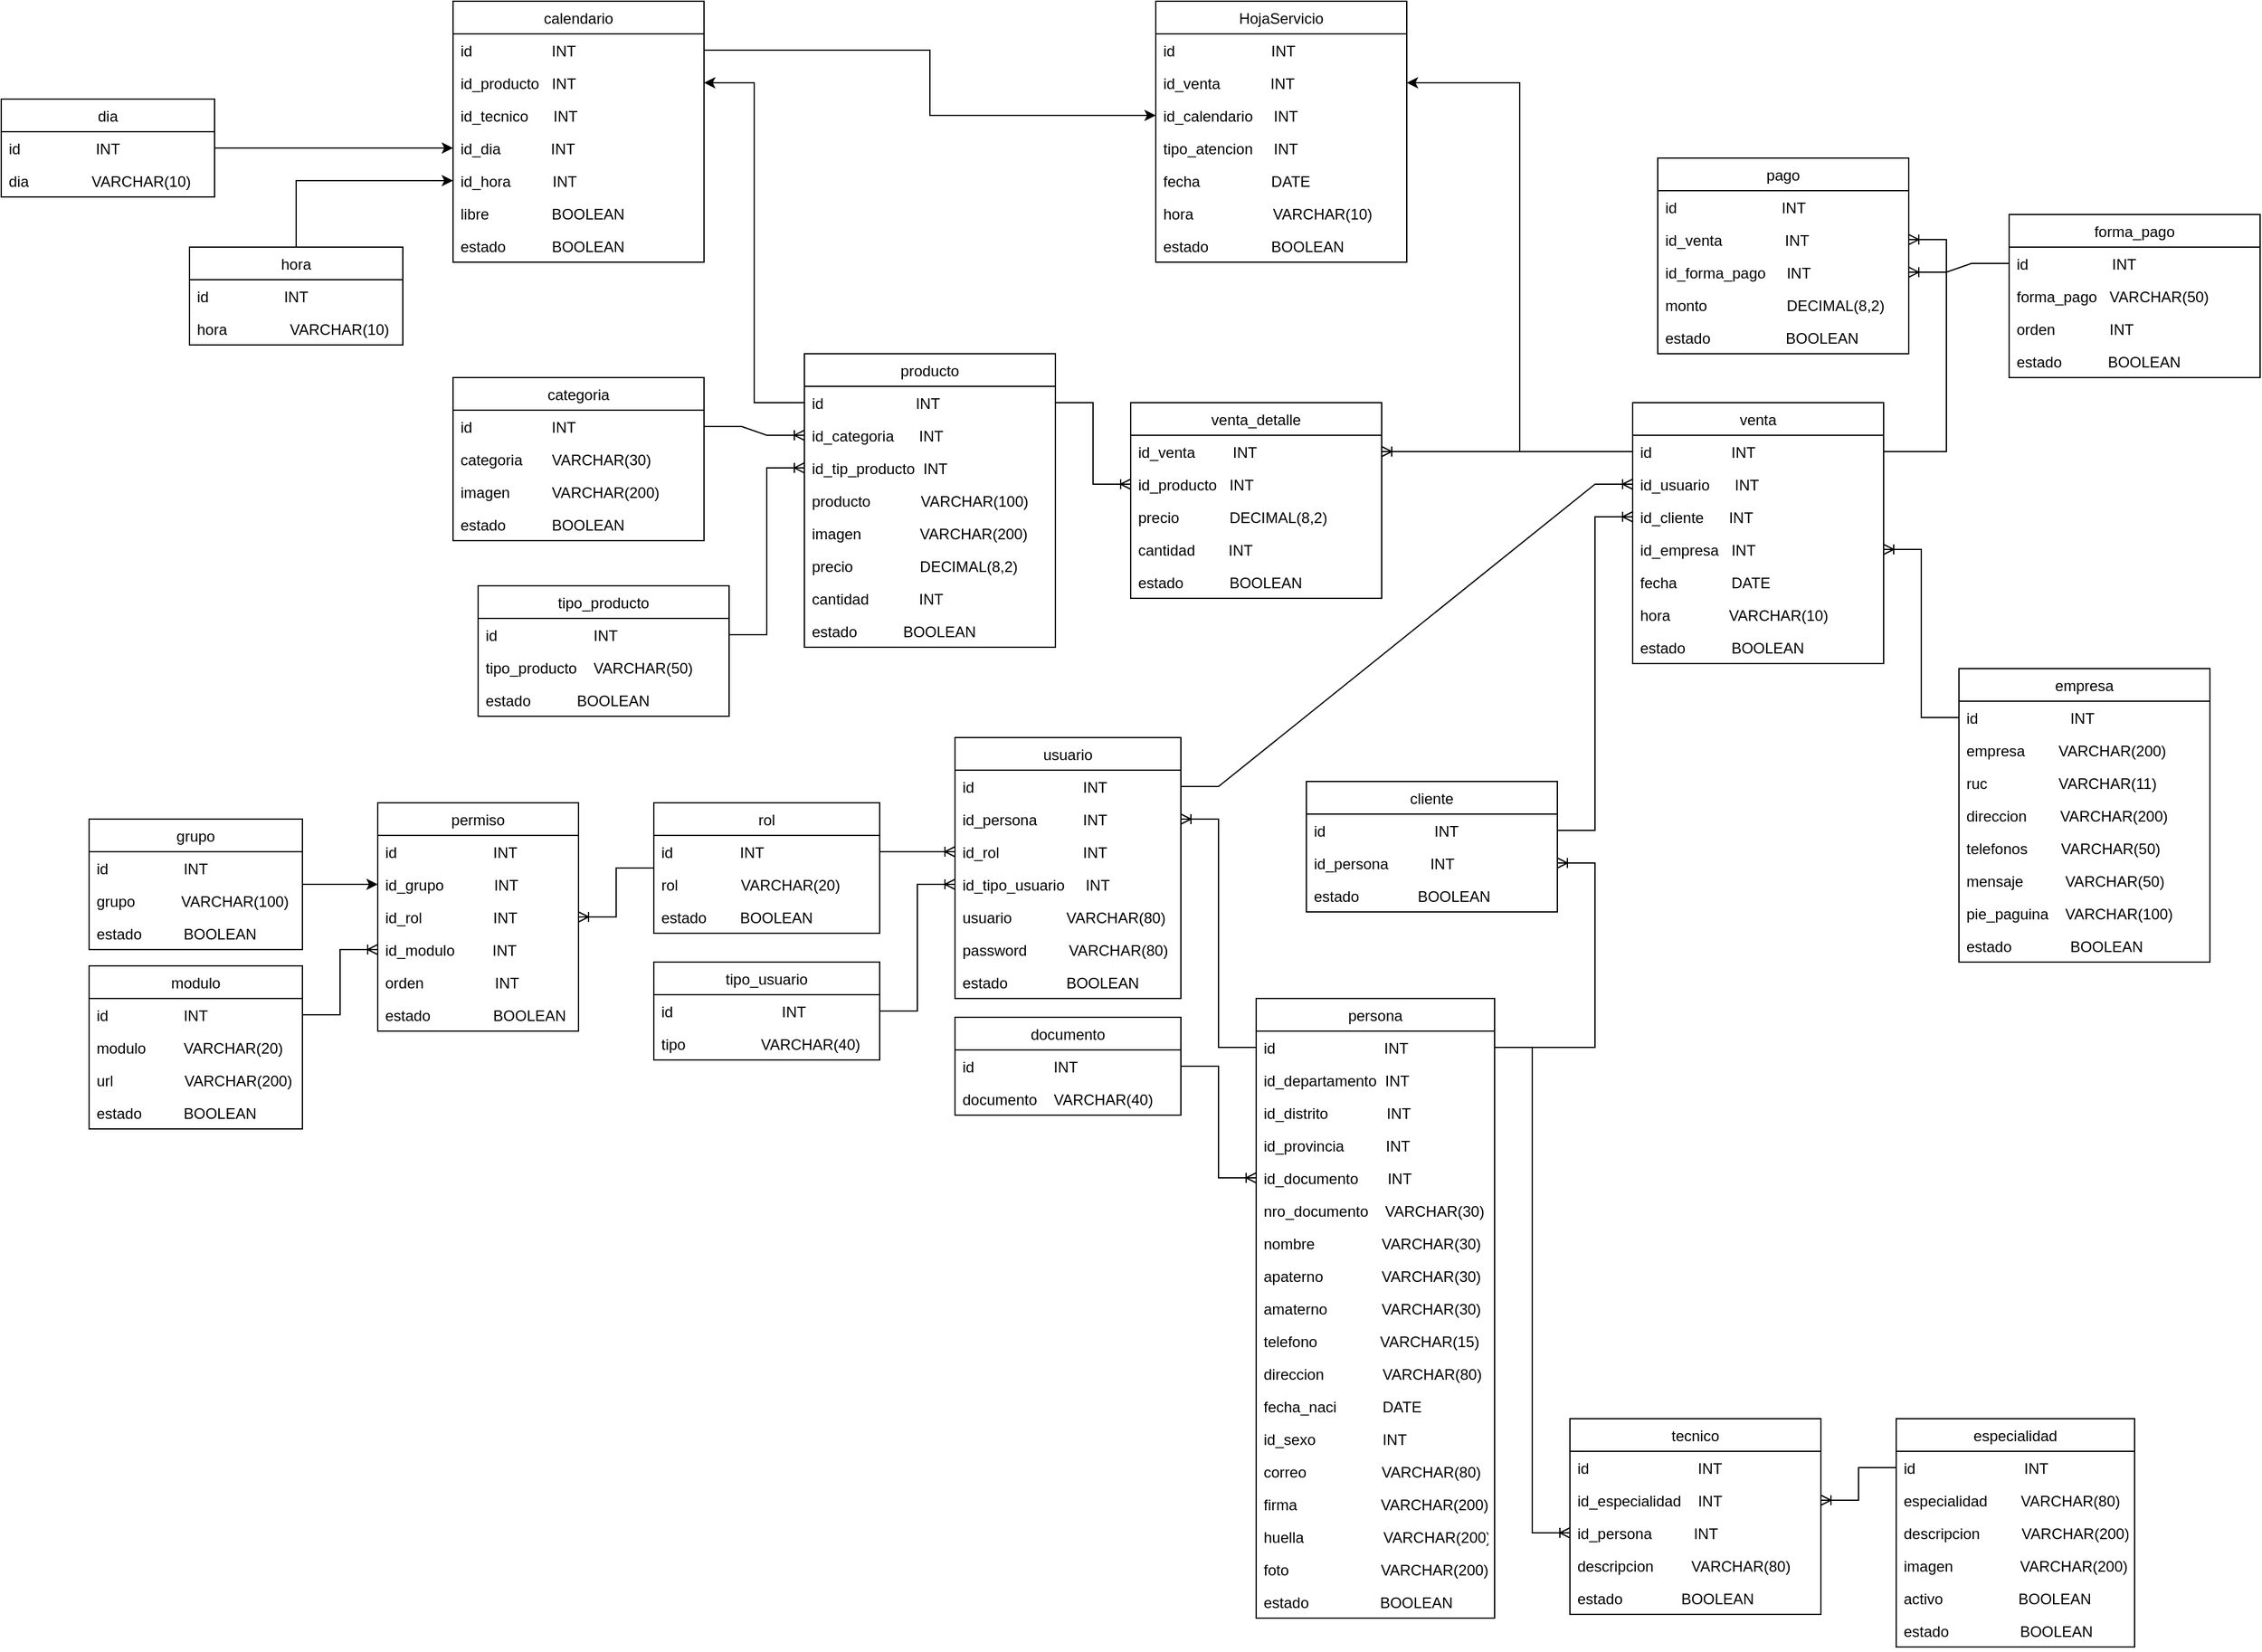 <mxfile version="16.5.1" type="device"><diagram id="tAfgZl1VTTd2NNUqA6IS" name="Page-1"><mxGraphModel dx="4642" dy="5546" grid="1" gridSize="10" guides="1" tooltips="1" connect="1" arrows="1" fold="1" page="1" pageScale="1" pageWidth="3300" pageHeight="4681" math="0" shadow="0"><root><mxCell id="0"/><mxCell id="1" parent="0"/><mxCell id="2q8Wi1KbaaMUM4jsq4PP-1" value="usuario" style="swimlane;fontStyle=0;childLayout=stackLayout;horizontal=1;startSize=26;horizontalStack=0;resizeParent=1;resizeParentMax=0;resizeLast=0;collapsible=1;marginBottom=0;" parent="1" vertex="1"><mxGeometry x="80" y="17" width="180" height="208" as="geometry"/></mxCell><mxCell id="2q8Wi1KbaaMUM4jsq4PP-2" value="id                          INT" style="text;strokeColor=none;fillColor=none;align=left;verticalAlign=top;spacingLeft=4;spacingRight=4;overflow=hidden;rotatable=0;points=[[0,0.5],[1,0.5]];portConstraint=eastwest;" parent="2q8Wi1KbaaMUM4jsq4PP-1" vertex="1"><mxGeometry y="26" width="180" height="26" as="geometry"/></mxCell><mxCell id="2q8Wi1KbaaMUM4jsq4PP-3" value="id_persona           INT   " style="text;strokeColor=none;fillColor=none;align=left;verticalAlign=top;spacingLeft=4;spacingRight=4;overflow=hidden;rotatable=0;points=[[0,0.5],[1,0.5]];portConstraint=eastwest;" parent="2q8Wi1KbaaMUM4jsq4PP-1" vertex="1"><mxGeometry y="52" width="180" height="26" as="geometry"/></mxCell><mxCell id="9PnSNAA9L99UUegfJIPW-1" value="id_rol                    INT" style="text;strokeColor=none;fillColor=none;align=left;verticalAlign=top;spacingLeft=4;spacingRight=4;overflow=hidden;rotatable=0;points=[[0,0.5],[1,0.5]];portConstraint=eastwest;" parent="2q8Wi1KbaaMUM4jsq4PP-1" vertex="1"><mxGeometry y="78" width="180" height="26" as="geometry"/></mxCell><mxCell id="rFapEhTS0BWB-Y_UEjdA-1" value="id_tipo_usuario     INT" style="text;strokeColor=none;fillColor=none;align=left;verticalAlign=top;spacingLeft=4;spacingRight=4;overflow=hidden;rotatable=0;points=[[0,0.5],[1,0.5]];portConstraint=eastwest;" parent="2q8Wi1KbaaMUM4jsq4PP-1" vertex="1"><mxGeometry y="104" width="180" height="26" as="geometry"/></mxCell><mxCell id="2q8Wi1KbaaMUM4jsq4PP-12" value="usuario             VARCHAR(80)" style="text;strokeColor=none;fillColor=none;align=left;verticalAlign=top;spacingLeft=4;spacingRight=4;overflow=hidden;rotatable=0;points=[[0,0.5],[1,0.5]];portConstraint=eastwest;" parent="2q8Wi1KbaaMUM4jsq4PP-1" vertex="1"><mxGeometry y="130" width="180" height="26" as="geometry"/></mxCell><mxCell id="2q8Wi1KbaaMUM4jsq4PP-13" value="password          VARCHAR(80)" style="text;strokeColor=none;fillColor=none;align=left;verticalAlign=top;spacingLeft=4;spacingRight=4;overflow=hidden;rotatable=0;points=[[0,0.5],[1,0.5]];portConstraint=eastwest;" parent="2q8Wi1KbaaMUM4jsq4PP-1" vertex="1"><mxGeometry y="156" width="180" height="26" as="geometry"/></mxCell><mxCell id="YBvG6GHWCpO7-7WYlOij-2" value="estado              BOOLEAN" style="text;strokeColor=none;fillColor=none;align=left;verticalAlign=top;spacingLeft=4;spacingRight=4;overflow=hidden;rotatable=0;points=[[0,0.5],[1,0.5]];portConstraint=eastwest;" parent="2q8Wi1KbaaMUM4jsq4PP-1" vertex="1"><mxGeometry y="182" width="180" height="26" as="geometry"/></mxCell><mxCell id="ddGerCZ_z-P96XryCDzr-46" style="edgeStyle=entityRelationEdgeStyle;shape=connector;rounded=0;orthogonalLoop=1;jettySize=auto;html=1;labelBackgroundColor=default;fontFamily=Helvetica;fontSize=12;fontColor=default;endArrow=ERoneToMany;strokeColor=default;" parent="1" source="2q8Wi1KbaaMUM4jsq4PP-25" target="2q8Wi1KbaaMUM4jsq4PP-173" edge="1"><mxGeometry relative="1" as="geometry"/></mxCell><mxCell id="2q8Wi1KbaaMUM4jsq4PP-25" value="rol" style="swimlane;fontStyle=0;childLayout=stackLayout;horizontal=1;startSize=26;horizontalStack=0;resizeParent=1;resizeParentMax=0;resizeLast=0;collapsible=1;marginBottom=0;" parent="1" vertex="1"><mxGeometry x="-160" y="69" width="180" height="104" as="geometry"/></mxCell><mxCell id="2q8Wi1KbaaMUM4jsq4PP-26" value="id                INT" style="text;strokeColor=none;fillColor=none;align=left;verticalAlign=top;spacingLeft=4;spacingRight=4;overflow=hidden;rotatable=0;points=[[0,0.5],[1,0.5]];portConstraint=eastwest;" parent="2q8Wi1KbaaMUM4jsq4PP-25" vertex="1"><mxGeometry y="26" width="180" height="26" as="geometry"/></mxCell><mxCell id="2q8Wi1KbaaMUM4jsq4PP-27" value="rol               VARCHAR(20)" style="text;strokeColor=none;fillColor=none;align=left;verticalAlign=top;spacingLeft=4;spacingRight=4;overflow=hidden;rotatable=0;points=[[0,0.5],[1,0.5]];portConstraint=eastwest;" parent="2q8Wi1KbaaMUM4jsq4PP-25" vertex="1"><mxGeometry y="52" width="180" height="26" as="geometry"/></mxCell><mxCell id="2q8Wi1KbaaMUM4jsq4PP-31" value="estado        BOOLEAN" style="text;strokeColor=none;fillColor=none;align=left;verticalAlign=top;spacingLeft=4;spacingRight=4;overflow=hidden;rotatable=0;points=[[0,0.5],[1,0.5]];portConstraint=eastwest;" parent="2q8Wi1KbaaMUM4jsq4PP-25" vertex="1"><mxGeometry y="78" width="180" height="26" as="geometry"/></mxCell><mxCell id="2q8Wi1KbaaMUM4jsq4PP-39" value="modulo" style="swimlane;fontStyle=0;childLayout=stackLayout;horizontal=1;startSize=26;horizontalStack=0;resizeParent=1;resizeParentMax=0;resizeLast=0;collapsible=1;marginBottom=0;" parent="1" vertex="1"><mxGeometry x="-610" y="199" width="170" height="130" as="geometry"/></mxCell><mxCell id="2q8Wi1KbaaMUM4jsq4PP-40" value="id                  INT" style="text;strokeColor=none;fillColor=none;align=left;verticalAlign=top;spacingLeft=4;spacingRight=4;overflow=hidden;rotatable=0;points=[[0,0.5],[1,0.5]];portConstraint=eastwest;" parent="2q8Wi1KbaaMUM4jsq4PP-39" vertex="1"><mxGeometry y="26" width="170" height="26" as="geometry"/></mxCell><mxCell id="2q8Wi1KbaaMUM4jsq4PP-41" value="modulo         VARCHAR(20)" style="text;strokeColor=none;fillColor=none;align=left;verticalAlign=top;spacingLeft=4;spacingRight=4;overflow=hidden;rotatable=0;points=[[0,0.5],[1,0.5]];portConstraint=eastwest;" parent="2q8Wi1KbaaMUM4jsq4PP-39" vertex="1"><mxGeometry y="52" width="170" height="26" as="geometry"/></mxCell><mxCell id="rFapEhTS0BWB-Y_UEjdA-3" value="url                 VARCHAR(200)" style="text;strokeColor=none;fillColor=none;align=left;verticalAlign=top;spacingLeft=4;spacingRight=4;overflow=hidden;rotatable=0;points=[[0,0.5],[1,0.5]];portConstraint=eastwest;" parent="2q8Wi1KbaaMUM4jsq4PP-39" vertex="1"><mxGeometry y="78" width="170" height="26" as="geometry"/></mxCell><mxCell id="2q8Wi1KbaaMUM4jsq4PP-43" value="estado          BOOLEAN" style="text;strokeColor=none;fillColor=none;align=left;verticalAlign=top;spacingLeft=4;spacingRight=4;overflow=hidden;rotatable=0;points=[[0,0.5],[1,0.5]];portConstraint=eastwest;" parent="2q8Wi1KbaaMUM4jsq4PP-39" vertex="1"><mxGeometry y="104" width="170" height="26" as="geometry"/></mxCell><mxCell id="2q8Wi1KbaaMUM4jsq4PP-171" value="permiso" style="swimlane;fontStyle=0;childLayout=stackLayout;horizontal=1;startSize=26;horizontalStack=0;resizeParent=1;resizeParentMax=0;resizeLast=0;collapsible=1;marginBottom=0;" parent="1" vertex="1"><mxGeometry x="-380" y="69" width="160" height="182" as="geometry"/></mxCell><mxCell id="2q8Wi1KbaaMUM4jsq4PP-172" value="id                       INT" style="text;strokeColor=none;fillColor=none;align=left;verticalAlign=top;spacingLeft=4;spacingRight=4;overflow=hidden;rotatable=0;points=[[0,0.5],[1,0.5]];portConstraint=eastwest;" parent="2q8Wi1KbaaMUM4jsq4PP-171" vertex="1"><mxGeometry y="26" width="160" height="26" as="geometry"/></mxCell><mxCell id="UjJe3PFDX8M1EyngEL5z-1" value="id_grupo            INT" style="text;strokeColor=none;fillColor=none;align=left;verticalAlign=top;spacingLeft=4;spacingRight=4;overflow=hidden;rotatable=0;points=[[0,0.5],[1,0.5]];portConstraint=eastwest;" parent="2q8Wi1KbaaMUM4jsq4PP-171" vertex="1"><mxGeometry y="52" width="160" height="26" as="geometry"/></mxCell><mxCell id="2q8Wi1KbaaMUM4jsq4PP-173" value="id_rol                 INT" style="text;strokeColor=none;fillColor=none;align=left;verticalAlign=top;spacingLeft=4;spacingRight=4;overflow=hidden;rotatable=0;points=[[0,0.5],[1,0.5]];portConstraint=eastwest;" parent="2q8Wi1KbaaMUM4jsq4PP-171" vertex="1"><mxGeometry y="78" width="160" height="26" as="geometry"/></mxCell><mxCell id="2q8Wi1KbaaMUM4jsq4PP-174" value="id_modulo         INT    " style="text;strokeColor=none;fillColor=none;align=left;verticalAlign=top;spacingLeft=4;spacingRight=4;overflow=hidden;rotatable=0;points=[[0,0.5],[1,0.5]];portConstraint=eastwest;" parent="2q8Wi1KbaaMUM4jsq4PP-171" vertex="1"><mxGeometry y="104" width="160" height="26" as="geometry"/></mxCell><mxCell id="UjJe3PFDX8M1EyngEL5z-2" value="orden                 INT    " style="text;strokeColor=none;fillColor=none;align=left;verticalAlign=top;spacingLeft=4;spacingRight=4;overflow=hidden;rotatable=0;points=[[0,0.5],[1,0.5]];portConstraint=eastwest;" parent="2q8Wi1KbaaMUM4jsq4PP-171" vertex="1"><mxGeometry y="130" width="160" height="26" as="geometry"/></mxCell><mxCell id="2q8Wi1KbaaMUM4jsq4PP-175" value="estado               BOOLEAN&#10; " style="text;strokeColor=none;fillColor=none;align=left;verticalAlign=top;spacingLeft=4;spacingRight=4;overflow=hidden;rotatable=0;points=[[0,0.5],[1,0.5]];portConstraint=eastwest;" parent="2q8Wi1KbaaMUM4jsq4PP-171" vertex="1"><mxGeometry y="156" width="160" height="26" as="geometry"/></mxCell><mxCell id="rFapEhTS0BWB-Y_UEjdA-4" value="tipo_usuario" style="swimlane;fontStyle=0;childLayout=stackLayout;horizontal=1;startSize=26;horizontalStack=0;resizeParent=1;resizeParentMax=0;resizeLast=0;collapsible=1;marginBottom=0;" parent="1" vertex="1"><mxGeometry x="-160" y="196" width="180" height="78" as="geometry"/></mxCell><mxCell id="rFapEhTS0BWB-Y_UEjdA-5" value="id                          INT" style="text;strokeColor=none;fillColor=none;align=left;verticalAlign=top;spacingLeft=4;spacingRight=4;overflow=hidden;rotatable=0;points=[[0,0.5],[1,0.5]];portConstraint=eastwest;" parent="rFapEhTS0BWB-Y_UEjdA-4" vertex="1"><mxGeometry y="26" width="180" height="26" as="geometry"/></mxCell><mxCell id="rFapEhTS0BWB-Y_UEjdA-9" value="tipo                  VARCHAR(40)" style="text;strokeColor=none;fillColor=none;align=left;verticalAlign=top;spacingLeft=4;spacingRight=4;overflow=hidden;rotatable=0;points=[[0,0.5],[1,0.5]];portConstraint=eastwest;" parent="rFapEhTS0BWB-Y_UEjdA-4" vertex="1"><mxGeometry y="52" width="180" height="26" as="geometry"/></mxCell><mxCell id="rFapEhTS0BWB-Y_UEjdA-15" value="persona" style="swimlane;fontStyle=0;childLayout=stackLayout;horizontal=1;startSize=26;horizontalStack=0;resizeParent=1;resizeParentMax=0;resizeLast=0;collapsible=1;marginBottom=0;" parent="1" vertex="1"><mxGeometry x="320" y="225" width="190" height="494" as="geometry"/></mxCell><mxCell id="rFapEhTS0BWB-Y_UEjdA-16" value="id                          INT" style="text;strokeColor=none;fillColor=none;align=left;verticalAlign=top;spacingLeft=4;spacingRight=4;overflow=hidden;rotatable=0;points=[[0,0.5],[1,0.5]];portConstraint=eastwest;" parent="rFapEhTS0BWB-Y_UEjdA-15" vertex="1"><mxGeometry y="26" width="190" height="26" as="geometry"/></mxCell><mxCell id="rFapEhTS0BWB-Y_UEjdA-17" value="id_departamento  INT" style="text;strokeColor=none;fillColor=none;align=left;verticalAlign=top;spacingLeft=4;spacingRight=4;overflow=hidden;rotatable=0;points=[[0,0.5],[1,0.5]];portConstraint=eastwest;" parent="rFapEhTS0BWB-Y_UEjdA-15" vertex="1"><mxGeometry y="52" width="190" height="26" as="geometry"/></mxCell><mxCell id="rFapEhTS0BWB-Y_UEjdA-18" value="id_distrito              INT" style="text;strokeColor=none;fillColor=none;align=left;verticalAlign=top;spacingLeft=4;spacingRight=4;overflow=hidden;rotatable=0;points=[[0,0.5],[1,0.5]];portConstraint=eastwest;" parent="rFapEhTS0BWB-Y_UEjdA-15" vertex="1"><mxGeometry y="78" width="190" height="26" as="geometry"/></mxCell><mxCell id="rFapEhTS0BWB-Y_UEjdA-19" value="id_provincia          INT" style="text;strokeColor=none;fillColor=none;align=left;verticalAlign=top;spacingLeft=4;spacingRight=4;overflow=hidden;rotatable=0;points=[[0,0.5],[1,0.5]];portConstraint=eastwest;" parent="rFapEhTS0BWB-Y_UEjdA-15" vertex="1"><mxGeometry y="104" width="190" height="26" as="geometry"/></mxCell><mxCell id="rFapEhTS0BWB-Y_UEjdA-24" value="id_documento       INT" style="text;strokeColor=none;fillColor=none;align=left;verticalAlign=top;spacingLeft=4;spacingRight=4;overflow=hidden;rotatable=0;points=[[0,0.5],[1,0.5]];portConstraint=eastwest;" parent="rFapEhTS0BWB-Y_UEjdA-15" vertex="1"><mxGeometry y="130" width="190" height="26" as="geometry"/></mxCell><mxCell id="rFapEhTS0BWB-Y_UEjdA-20" value="nro_documento    VARCHAR(30)" style="text;strokeColor=none;fillColor=none;align=left;verticalAlign=top;spacingLeft=4;spacingRight=4;overflow=hidden;rotatable=0;points=[[0,0.5],[1,0.5]];portConstraint=eastwest;" parent="rFapEhTS0BWB-Y_UEjdA-15" vertex="1"><mxGeometry y="156" width="190" height="26" as="geometry"/></mxCell><mxCell id="rFapEhTS0BWB-Y_UEjdA-21" value="nombre                VARCHAR(30)" style="text;strokeColor=none;fillColor=none;align=left;verticalAlign=top;spacingLeft=4;spacingRight=4;overflow=hidden;rotatable=0;points=[[0,0.5],[1,0.5]];portConstraint=eastwest;" parent="rFapEhTS0BWB-Y_UEjdA-15" vertex="1"><mxGeometry y="182" width="190" height="26" as="geometry"/></mxCell><mxCell id="rFapEhTS0BWB-Y_UEjdA-26" value="apaterno              VARCHAR(30)" style="text;strokeColor=none;fillColor=none;align=left;verticalAlign=top;spacingLeft=4;spacingRight=4;overflow=hidden;rotatable=0;points=[[0,0.5],[1,0.5]];portConstraint=eastwest;" parent="rFapEhTS0BWB-Y_UEjdA-15" vertex="1"><mxGeometry y="208" width="190" height="26" as="geometry"/></mxCell><mxCell id="rFapEhTS0BWB-Y_UEjdA-27" value="amaterno             VARCHAR(30)" style="text;strokeColor=none;fillColor=none;align=left;verticalAlign=top;spacingLeft=4;spacingRight=4;overflow=hidden;rotatable=0;points=[[0,0.5],[1,0.5]];portConstraint=eastwest;" parent="rFapEhTS0BWB-Y_UEjdA-15" vertex="1"><mxGeometry y="234" width="190" height="26" as="geometry"/></mxCell><mxCell id="rFapEhTS0BWB-Y_UEjdA-28" value="telefono               VARCHAR(15)" style="text;strokeColor=none;fillColor=none;align=left;verticalAlign=top;spacingLeft=4;spacingRight=4;overflow=hidden;rotatable=0;points=[[0,0.5],[1,0.5]];portConstraint=eastwest;" parent="rFapEhTS0BWB-Y_UEjdA-15" vertex="1"><mxGeometry y="260" width="190" height="26" as="geometry"/></mxCell><mxCell id="rFapEhTS0BWB-Y_UEjdA-29" value="direccion              VARCHAR(80)" style="text;strokeColor=none;fillColor=none;align=left;verticalAlign=top;spacingLeft=4;spacingRight=4;overflow=hidden;rotatable=0;points=[[0,0.5],[1,0.5]];portConstraint=eastwest;" parent="rFapEhTS0BWB-Y_UEjdA-15" vertex="1"><mxGeometry y="286" width="190" height="26" as="geometry"/></mxCell><mxCell id="rFapEhTS0BWB-Y_UEjdA-30" value="fecha_naci           DATE" style="text;strokeColor=none;fillColor=none;align=left;verticalAlign=top;spacingLeft=4;spacingRight=4;overflow=hidden;rotatable=0;points=[[0,0.5],[1,0.5]];portConstraint=eastwest;" parent="rFapEhTS0BWB-Y_UEjdA-15" vertex="1"><mxGeometry y="312" width="190" height="26" as="geometry"/></mxCell><mxCell id="rFapEhTS0BWB-Y_UEjdA-31" value="id_sexo                INT" style="text;strokeColor=none;fillColor=none;align=left;verticalAlign=top;spacingLeft=4;spacingRight=4;overflow=hidden;rotatable=0;points=[[0,0.5],[1,0.5]];portConstraint=eastwest;" parent="rFapEhTS0BWB-Y_UEjdA-15" vertex="1"><mxGeometry y="338" width="190" height="26" as="geometry"/></mxCell><mxCell id="rFapEhTS0BWB-Y_UEjdA-32" value="correo                  VARCHAR(80)" style="text;strokeColor=none;fillColor=none;align=left;verticalAlign=top;spacingLeft=4;spacingRight=4;overflow=hidden;rotatable=0;points=[[0,0.5],[1,0.5]];portConstraint=eastwest;" parent="rFapEhTS0BWB-Y_UEjdA-15" vertex="1"><mxGeometry y="364" width="190" height="26" as="geometry"/></mxCell><mxCell id="rFapEhTS0BWB-Y_UEjdA-33" value="firma                    VARCHAR(200)" style="text;strokeColor=none;fillColor=none;align=left;verticalAlign=top;spacingLeft=4;spacingRight=4;overflow=hidden;rotatable=0;points=[[0,0.5],[1,0.5]];portConstraint=eastwest;" parent="rFapEhTS0BWB-Y_UEjdA-15" vertex="1"><mxGeometry y="390" width="190" height="26" as="geometry"/></mxCell><mxCell id="rFapEhTS0BWB-Y_UEjdA-34" value="huella                   VARCHAR(200)" style="text;strokeColor=none;fillColor=none;align=left;verticalAlign=top;spacingLeft=4;spacingRight=4;overflow=hidden;rotatable=0;points=[[0,0.5],[1,0.5]];portConstraint=eastwest;" parent="rFapEhTS0BWB-Y_UEjdA-15" vertex="1"><mxGeometry y="416" width="190" height="26" as="geometry"/></mxCell><mxCell id="rFapEhTS0BWB-Y_UEjdA-35" value="foto                      VARCHAR(200)" style="text;strokeColor=none;fillColor=none;align=left;verticalAlign=top;spacingLeft=4;spacingRight=4;overflow=hidden;rotatable=0;points=[[0,0.5],[1,0.5]];portConstraint=eastwest;" parent="rFapEhTS0BWB-Y_UEjdA-15" vertex="1"><mxGeometry y="442" width="190" height="26" as="geometry"/></mxCell><mxCell id="rFapEhTS0BWB-Y_UEjdA-36" value="estado                 BOOLEAN" style="text;strokeColor=none;fillColor=none;align=left;verticalAlign=top;spacingLeft=4;spacingRight=4;overflow=hidden;rotatable=0;points=[[0,0.5],[1,0.5]];portConstraint=eastwest;" parent="rFapEhTS0BWB-Y_UEjdA-15" vertex="1"><mxGeometry y="468" width="190" height="26" as="geometry"/></mxCell><mxCell id="r2-n7y6bHa2EI2J4jtQO-1" value="tecnico" style="swimlane;fontStyle=0;childLayout=stackLayout;horizontal=1;startSize=26;horizontalStack=0;resizeParent=1;resizeParentMax=0;resizeLast=0;collapsible=1;marginBottom=0;" parent="1" vertex="1"><mxGeometry x="570" y="560" width="200" height="156" as="geometry"/></mxCell><mxCell id="r2-n7y6bHa2EI2J4jtQO-2" value="id                          INT" style="text;strokeColor=none;fillColor=none;align=left;verticalAlign=top;spacingLeft=4;spacingRight=4;overflow=hidden;rotatable=0;points=[[0,0.5],[1,0.5]];portConstraint=eastwest;" parent="r2-n7y6bHa2EI2J4jtQO-1" vertex="1"><mxGeometry y="26" width="200" height="26" as="geometry"/></mxCell><mxCell id="r2-n7y6bHa2EI2J4jtQO-3" value="id_especialidad    INT   " style="text;strokeColor=none;fillColor=none;align=left;verticalAlign=top;spacingLeft=4;spacingRight=4;overflow=hidden;rotatable=0;points=[[0,0.5],[1,0.5]];portConstraint=eastwest;" parent="r2-n7y6bHa2EI2J4jtQO-1" vertex="1"><mxGeometry y="52" width="200" height="26" as="geometry"/></mxCell><mxCell id="r2-n7y6bHa2EI2J4jtQO-4" value="id_persona          INT" style="text;strokeColor=none;fillColor=none;align=left;verticalAlign=top;spacingLeft=4;spacingRight=4;overflow=hidden;rotatable=0;points=[[0,0.5],[1,0.5]];portConstraint=eastwest;" parent="r2-n7y6bHa2EI2J4jtQO-1" vertex="1"><mxGeometry y="78" width="200" height="26" as="geometry"/></mxCell><mxCell id="r2-n7y6bHa2EI2J4jtQO-6" value="descripcion         VARCHAR(80)" style="text;strokeColor=none;fillColor=none;align=left;verticalAlign=top;spacingLeft=4;spacingRight=4;overflow=hidden;rotatable=0;points=[[0,0.5],[1,0.5]];portConstraint=eastwest;" parent="r2-n7y6bHa2EI2J4jtQO-1" vertex="1"><mxGeometry y="104" width="200" height="26" as="geometry"/></mxCell><mxCell id="r2-n7y6bHa2EI2J4jtQO-8" value="estado              BOOLEAN" style="text;strokeColor=none;fillColor=none;align=left;verticalAlign=top;spacingLeft=4;spacingRight=4;overflow=hidden;rotatable=0;points=[[0,0.5],[1,0.5]];portConstraint=eastwest;" parent="r2-n7y6bHa2EI2J4jtQO-1" vertex="1"><mxGeometry y="130" width="200" height="26" as="geometry"/></mxCell><mxCell id="r2-n7y6bHa2EI2J4jtQO-23" value="especialidad" style="swimlane;fontStyle=0;childLayout=stackLayout;horizontal=1;startSize=26;horizontalStack=0;resizeParent=1;resizeParentMax=0;resizeLast=0;collapsible=1;marginBottom=0;" parent="1" vertex="1"><mxGeometry x="830" y="560" width="190" height="182" as="geometry"/></mxCell><mxCell id="r2-n7y6bHa2EI2J4jtQO-24" value="id                          INT" style="text;strokeColor=none;fillColor=none;align=left;verticalAlign=top;spacingLeft=4;spacingRight=4;overflow=hidden;rotatable=0;points=[[0,0.5],[1,0.5]];portConstraint=eastwest;" parent="r2-n7y6bHa2EI2J4jtQO-23" vertex="1"><mxGeometry y="26" width="190" height="26" as="geometry"/></mxCell><mxCell id="r2-n7y6bHa2EI2J4jtQO-25" value="especialidad        VARCHAR(80)  " style="text;strokeColor=none;fillColor=none;align=left;verticalAlign=top;spacingLeft=4;spacingRight=4;overflow=hidden;rotatable=0;points=[[0,0.5],[1,0.5]];portConstraint=eastwest;" parent="r2-n7y6bHa2EI2J4jtQO-23" vertex="1"><mxGeometry y="52" width="190" height="26" as="geometry"/></mxCell><mxCell id="r2-n7y6bHa2EI2J4jtQO-26" value="descripcion          VARCHAR(200)  " style="text;strokeColor=none;fillColor=none;align=left;verticalAlign=top;spacingLeft=4;spacingRight=4;overflow=hidden;rotatable=0;points=[[0,0.5],[1,0.5]];portConstraint=eastwest;" parent="r2-n7y6bHa2EI2J4jtQO-23" vertex="1"><mxGeometry y="78" width="190" height="26" as="geometry"/></mxCell><mxCell id="r2-n7y6bHa2EI2J4jtQO-27" value="imagen                VARCHAR(200)" style="text;strokeColor=none;fillColor=none;align=left;verticalAlign=top;spacingLeft=4;spacingRight=4;overflow=hidden;rotatable=0;points=[[0,0.5],[1,0.5]];portConstraint=eastwest;" parent="r2-n7y6bHa2EI2J4jtQO-23" vertex="1"><mxGeometry y="104" width="190" height="26" as="geometry"/></mxCell><mxCell id="Weaw904_nAtEnikQOMCK-1" value="activo                  BOOLEAN" style="text;strokeColor=none;fillColor=none;align=left;verticalAlign=top;spacingLeft=4;spacingRight=4;overflow=hidden;rotatable=0;points=[[0,0.5],[1,0.5]];portConstraint=eastwest;" parent="r2-n7y6bHa2EI2J4jtQO-23" vertex="1"><mxGeometry y="130" width="190" height="26" as="geometry"/></mxCell><mxCell id="r2-n7y6bHa2EI2J4jtQO-29" value="estado                 BOOLEAN" style="text;strokeColor=none;fillColor=none;align=left;verticalAlign=top;spacingLeft=4;spacingRight=4;overflow=hidden;rotatable=0;points=[[0,0.5],[1,0.5]];portConstraint=eastwest;" parent="r2-n7y6bHa2EI2J4jtQO-23" vertex="1"><mxGeometry y="156" width="190" height="26" as="geometry"/></mxCell><mxCell id="Nkp74U-hpgtNFU27XZL3-12" value="empresa" style="swimlane;fontStyle=0;childLayout=stackLayout;horizontal=1;startSize=26;horizontalStack=0;resizeParent=1;resizeParentMax=0;resizeLast=0;collapsible=1;marginBottom=0;" parent="1" vertex="1"><mxGeometry x="880" y="-38" width="200" height="234" as="geometry"/></mxCell><mxCell id="Nkp74U-hpgtNFU27XZL3-13" value="id                      INT" style="text;strokeColor=none;fillColor=none;align=left;verticalAlign=top;spacingLeft=4;spacingRight=4;overflow=hidden;rotatable=0;points=[[0,0.5],[1,0.5]];portConstraint=eastwest;" parent="Nkp74U-hpgtNFU27XZL3-12" vertex="1"><mxGeometry y="26" width="200" height="26" as="geometry"/></mxCell><mxCell id="Nkp74U-hpgtNFU27XZL3-27" value="empresa        VARCHAR(200)" style="text;strokeColor=none;fillColor=none;align=left;verticalAlign=top;spacingLeft=4;spacingRight=4;overflow=hidden;rotatable=0;points=[[0,0.5],[1,0.5]];portConstraint=eastwest;" parent="Nkp74U-hpgtNFU27XZL3-12" vertex="1"><mxGeometry y="52" width="200" height="26" as="geometry"/></mxCell><mxCell id="Nkp74U-hpgtNFU27XZL3-17" value="ruc                 VARCHAR(11)" style="text;strokeColor=none;fillColor=none;align=left;verticalAlign=top;spacingLeft=4;spacingRight=4;overflow=hidden;rotatable=0;points=[[0,0.5],[1,0.5]];portConstraint=eastwest;" parent="Nkp74U-hpgtNFU27XZL3-12" vertex="1"><mxGeometry y="78" width="200" height="26" as="geometry"/></mxCell><mxCell id="Nkp74U-hpgtNFU27XZL3-28" value="direccion        VARCHAR(200)" style="text;strokeColor=none;fillColor=none;align=left;verticalAlign=top;spacingLeft=4;spacingRight=4;overflow=hidden;rotatable=0;points=[[0,0.5],[1,0.5]];portConstraint=eastwest;" parent="Nkp74U-hpgtNFU27XZL3-12" vertex="1"><mxGeometry y="104" width="200" height="26" as="geometry"/></mxCell><mxCell id="Nkp74U-hpgtNFU27XZL3-29" value="telefonos        VARCHAR(50)" style="text;strokeColor=none;fillColor=none;align=left;verticalAlign=top;spacingLeft=4;spacingRight=4;overflow=hidden;rotatable=0;points=[[0,0.5],[1,0.5]];portConstraint=eastwest;" parent="Nkp74U-hpgtNFU27XZL3-12" vertex="1"><mxGeometry y="130" width="200" height="26" as="geometry"/></mxCell><mxCell id="Nkp74U-hpgtNFU27XZL3-21" value="mensaje          VARCHAR(50)" style="text;strokeColor=none;fillColor=none;align=left;verticalAlign=top;spacingLeft=4;spacingRight=4;overflow=hidden;rotatable=0;points=[[0,0.5],[1,0.5]];portConstraint=eastwest;" parent="Nkp74U-hpgtNFU27XZL3-12" vertex="1"><mxGeometry y="156" width="200" height="26" as="geometry"/></mxCell><mxCell id="sxQWCwnmWu9rl2pSgWK3-1" value="pie_paguina    VARCHAR(100)" style="text;strokeColor=none;fillColor=none;align=left;verticalAlign=top;spacingLeft=4;spacingRight=4;overflow=hidden;rotatable=0;points=[[0,0.5],[1,0.5]];portConstraint=eastwest;" parent="Nkp74U-hpgtNFU27XZL3-12" vertex="1"><mxGeometry y="182" width="200" height="26" as="geometry"/></mxCell><mxCell id="Nkp74U-hpgtNFU27XZL3-22" value="estado              BOOLEAN" style="text;strokeColor=none;fillColor=none;align=left;verticalAlign=top;spacingLeft=4;spacingRight=4;overflow=hidden;rotatable=0;points=[[0,0.5],[1,0.5]];portConstraint=eastwest;" parent="Nkp74U-hpgtNFU27XZL3-12" vertex="1"><mxGeometry y="208" width="200" height="26" as="geometry"/></mxCell><mxCell id="ddGerCZ_z-P96XryCDzr-4" value="producto" style="swimlane;fontStyle=0;childLayout=stackLayout;horizontal=1;startSize=26;horizontalStack=0;resizeParent=1;resizeParentMax=0;resizeLast=0;collapsible=1;marginBottom=0;" parent="1" vertex="1"><mxGeometry x="-40" y="-289" width="200" height="234" as="geometry"/></mxCell><mxCell id="ddGerCZ_z-P96XryCDzr-5" value="id                      INT" style="text;strokeColor=none;fillColor=none;align=left;verticalAlign=top;spacingLeft=4;spacingRight=4;overflow=hidden;rotatable=0;points=[[0,0.5],[1,0.5]];portConstraint=eastwest;" parent="ddGerCZ_z-P96XryCDzr-4" vertex="1"><mxGeometry y="26" width="200" height="26" as="geometry"/></mxCell><mxCell id="ddGerCZ_z-P96XryCDzr-9" value="id_categoria      INT" style="text;strokeColor=none;fillColor=none;align=left;verticalAlign=top;spacingLeft=4;spacingRight=4;overflow=hidden;rotatable=0;points=[[0,0.5],[1,0.5]];portConstraint=eastwest;" parent="ddGerCZ_z-P96XryCDzr-4" vertex="1"><mxGeometry y="52" width="200" height="26" as="geometry"/></mxCell><mxCell id="vrp8EdtrXQYXxgjhhiaf-7" value="id_tip_producto  INT" style="text;strokeColor=none;fillColor=none;align=left;verticalAlign=top;spacingLeft=4;spacingRight=4;overflow=hidden;rotatable=0;points=[[0,0.5],[1,0.5]];portConstraint=eastwest;" parent="ddGerCZ_z-P96XryCDzr-4" vertex="1"><mxGeometry y="78" width="200" height="26" as="geometry"/></mxCell><mxCell id="ddGerCZ_z-P96XryCDzr-10" value="producto            VARCHAR(100)" style="text;strokeColor=none;fillColor=none;align=left;verticalAlign=top;spacingLeft=4;spacingRight=4;overflow=hidden;rotatable=0;points=[[0,0.5],[1,0.5]];portConstraint=eastwest;" parent="ddGerCZ_z-P96XryCDzr-4" vertex="1"><mxGeometry y="104" width="200" height="26" as="geometry"/></mxCell><mxCell id="ddGerCZ_z-P96XryCDzr-11" value="imagen              VARCHAR(200)" style="text;strokeColor=none;fillColor=none;align=left;verticalAlign=top;spacingLeft=4;spacingRight=4;overflow=hidden;rotatable=0;points=[[0,0.5],[1,0.5]];portConstraint=eastwest;" parent="ddGerCZ_z-P96XryCDzr-4" vertex="1"><mxGeometry y="130" width="200" height="26" as="geometry"/></mxCell><mxCell id="ddGerCZ_z-P96XryCDzr-12" value="precio                DECIMAL(8,2)" style="text;strokeColor=none;fillColor=none;align=left;verticalAlign=top;spacingLeft=4;spacingRight=4;overflow=hidden;rotatable=0;points=[[0,0.5],[1,0.5]];portConstraint=eastwest;" parent="ddGerCZ_z-P96XryCDzr-4" vertex="1"><mxGeometry y="156" width="200" height="26" as="geometry"/></mxCell><mxCell id="ddGerCZ_z-P96XryCDzr-13" value="cantidad            INT" style="text;strokeColor=none;fillColor=none;align=left;verticalAlign=top;spacingLeft=4;spacingRight=4;overflow=hidden;rotatable=0;points=[[0,0.5],[1,0.5]];portConstraint=eastwest;" parent="ddGerCZ_z-P96XryCDzr-4" vertex="1"><mxGeometry y="182" width="200" height="26" as="geometry"/></mxCell><mxCell id="ddGerCZ_z-P96XryCDzr-17" value="estado           BOOLEAN" style="text;strokeColor=none;fillColor=none;align=left;verticalAlign=top;spacingLeft=4;spacingRight=4;overflow=hidden;rotatable=0;points=[[0,0.5],[1,0.5]];portConstraint=eastwest;" parent="ddGerCZ_z-P96XryCDzr-4" vertex="1"><mxGeometry y="208" width="200" height="26" as="geometry"/></mxCell><mxCell id="ddGerCZ_z-P96XryCDzr-18" value="categoria" style="swimlane;fontStyle=0;childLayout=stackLayout;horizontal=1;startSize=26;horizontalStack=0;resizeParent=1;resizeParentMax=0;resizeLast=0;collapsible=1;marginBottom=0;" parent="1" vertex="1"><mxGeometry x="-320" y="-270" width="200" height="130" as="geometry"/></mxCell><mxCell id="ddGerCZ_z-P96XryCDzr-19" value="id                   INT" style="text;strokeColor=none;fillColor=none;align=left;verticalAlign=top;spacingLeft=4;spacingRight=4;overflow=hidden;rotatable=0;points=[[0,0.5],[1,0.5]];portConstraint=eastwest;" parent="ddGerCZ_z-P96XryCDzr-18" vertex="1"><mxGeometry y="26" width="200" height="26" as="geometry"/></mxCell><mxCell id="ddGerCZ_z-P96XryCDzr-24" value="categoria       VARCHAR(30)" style="text;strokeColor=none;fillColor=none;align=left;verticalAlign=top;spacingLeft=4;spacingRight=4;overflow=hidden;rotatable=0;points=[[0,0.5],[1,0.5]];portConstraint=eastwest;" parent="ddGerCZ_z-P96XryCDzr-18" vertex="1"><mxGeometry y="52" width="200" height="26" as="geometry"/></mxCell><mxCell id="ddGerCZ_z-P96XryCDzr-25" value="imagen          VARCHAR(200)" style="text;strokeColor=none;fillColor=none;align=left;verticalAlign=top;spacingLeft=4;spacingRight=4;overflow=hidden;rotatable=0;points=[[0,0.5],[1,0.5]];portConstraint=eastwest;" parent="ddGerCZ_z-P96XryCDzr-18" vertex="1"><mxGeometry y="78" width="200" height="26" as="geometry"/></mxCell><mxCell id="ddGerCZ_z-P96XryCDzr-31" value="estado           BOOLEAN" style="text;strokeColor=none;fillColor=none;align=left;verticalAlign=top;spacingLeft=4;spacingRight=4;overflow=hidden;rotatable=0;points=[[0,0.5],[1,0.5]];portConstraint=eastwest;" parent="ddGerCZ_z-P96XryCDzr-18" vertex="1"><mxGeometry y="104" width="200" height="26" as="geometry"/></mxCell><mxCell id="ddGerCZ_z-P96XryCDzr-37" style="edgeStyle=entityRelationEdgeStyle;shape=connector;rounded=0;orthogonalLoop=1;jettySize=auto;html=1;labelBackgroundColor=default;fontFamily=Helvetica;fontSize=12;fontColor=default;endArrow=ERoneToMany;strokeColor=default;" parent="1" source="ddGerCZ_z-P96XryCDzr-19" target="ddGerCZ_z-P96XryCDzr-9" edge="1"><mxGeometry relative="1" as="geometry"/></mxCell><mxCell id="ddGerCZ_z-P96XryCDzr-38" style="edgeStyle=entityRelationEdgeStyle;shape=connector;rounded=0;orthogonalLoop=1;jettySize=auto;html=1;labelBackgroundColor=default;fontFamily=Helvetica;fontSize=12;fontColor=default;endArrow=ERoneToMany;strokeColor=default;" parent="1" source="rFapEhTS0BWB-Y_UEjdA-16" target="r2-n7y6bHa2EI2J4jtQO-4" edge="1"><mxGeometry relative="1" as="geometry"/></mxCell><mxCell id="ddGerCZ_z-P96XryCDzr-39" style="edgeStyle=entityRelationEdgeStyle;shape=connector;rounded=0;orthogonalLoop=1;jettySize=auto;html=1;labelBackgroundColor=default;fontFamily=Helvetica;fontSize=12;fontColor=default;endArrow=ERoneToMany;strokeColor=default;" parent="1" source="r2-n7y6bHa2EI2J4jtQO-24" target="r2-n7y6bHa2EI2J4jtQO-3" edge="1"><mxGeometry relative="1" as="geometry"/></mxCell><mxCell id="ddGerCZ_z-P96XryCDzr-44" style="edgeStyle=entityRelationEdgeStyle;shape=connector;rounded=0;orthogonalLoop=1;jettySize=auto;html=1;labelBackgroundColor=default;fontFamily=Helvetica;fontSize=12;fontColor=default;endArrow=ERoneToMany;strokeColor=default;" parent="1" source="rFapEhTS0BWB-Y_UEjdA-16" target="2q8Wi1KbaaMUM4jsq4PP-3" edge="1"><mxGeometry relative="1" as="geometry"/></mxCell><mxCell id="ddGerCZ_z-P96XryCDzr-45" style="edgeStyle=entityRelationEdgeStyle;shape=connector;rounded=0;orthogonalLoop=1;jettySize=auto;html=1;labelBackgroundColor=default;fontFamily=Helvetica;fontSize=12;fontColor=default;endArrow=ERoneToMany;strokeColor=default;" parent="1" source="2q8Wi1KbaaMUM4jsq4PP-26" target="9PnSNAA9L99UUegfJIPW-1" edge="1"><mxGeometry relative="1" as="geometry"/></mxCell><mxCell id="ddGerCZ_z-P96XryCDzr-47" style="edgeStyle=entityRelationEdgeStyle;shape=connector;rounded=0;orthogonalLoop=1;jettySize=auto;html=1;labelBackgroundColor=default;fontFamily=Helvetica;fontSize=12;fontColor=default;endArrow=ERoneToMany;strokeColor=default;" parent="1" source="2q8Wi1KbaaMUM4jsq4PP-40" target="2q8Wi1KbaaMUM4jsq4PP-174" edge="1"><mxGeometry relative="1" as="geometry"/></mxCell><mxCell id="ddGerCZ_z-P96XryCDzr-48" style="edgeStyle=entityRelationEdgeStyle;shape=connector;rounded=0;orthogonalLoop=1;jettySize=auto;html=1;labelBackgroundColor=default;fontFamily=Helvetica;fontSize=12;fontColor=default;endArrow=ERoneToMany;strokeColor=default;" parent="1" source="rFapEhTS0BWB-Y_UEjdA-5" target="rFapEhTS0BWB-Y_UEjdA-1" edge="1"><mxGeometry relative="1" as="geometry"/></mxCell><mxCell id="ddGerCZ_z-P96XryCDzr-63" value="documento" style="swimlane;fontStyle=0;childLayout=stackLayout;horizontal=1;startSize=26;horizontalStack=0;resizeParent=1;resizeParentMax=0;resizeLast=0;collapsible=1;marginBottom=0;" parent="1" vertex="1"><mxGeometry x="80" y="240" width="180" height="78" as="geometry"/></mxCell><mxCell id="ddGerCZ_z-P96XryCDzr-64" value="id                   INT" style="text;strokeColor=none;fillColor=none;align=left;verticalAlign=top;spacingLeft=4;spacingRight=4;overflow=hidden;rotatable=0;points=[[0,0.5],[1,0.5]];portConstraint=eastwest;" parent="ddGerCZ_z-P96XryCDzr-63" vertex="1"><mxGeometry y="26" width="180" height="26" as="geometry"/></mxCell><mxCell id="ddGerCZ_z-P96XryCDzr-65" value="documento    VARCHAR(40)" style="text;strokeColor=none;fillColor=none;align=left;verticalAlign=top;spacingLeft=4;spacingRight=4;overflow=hidden;rotatable=0;points=[[0,0.5],[1,0.5]];portConstraint=eastwest;" parent="ddGerCZ_z-P96XryCDzr-63" vertex="1"><mxGeometry y="52" width="180" height="26" as="geometry"/></mxCell><mxCell id="ddGerCZ_z-P96XryCDzr-66" style="edgeStyle=entityRelationEdgeStyle;shape=connector;rounded=0;orthogonalLoop=1;jettySize=auto;html=1;labelBackgroundColor=default;fontFamily=Helvetica;fontSize=12;fontColor=default;endArrow=ERoneToMany;strokeColor=default;" parent="1" source="ddGerCZ_z-P96XryCDzr-64" target="rFapEhTS0BWB-Y_UEjdA-24" edge="1"><mxGeometry relative="1" as="geometry"/></mxCell><mxCell id="ddGerCZ_z-P96XryCDzr-67" value="venta" style="swimlane;fontStyle=0;childLayout=stackLayout;horizontal=1;startSize=26;horizontalStack=0;resizeParent=1;resizeParentMax=0;resizeLast=0;collapsible=1;marginBottom=0;" parent="1" vertex="1"><mxGeometry x="620" y="-250" width="200" height="208" as="geometry"/></mxCell><mxCell id="ddGerCZ_z-P96XryCDzr-68" value="id                   INT" style="text;strokeColor=none;fillColor=none;align=left;verticalAlign=top;spacingLeft=4;spacingRight=4;overflow=hidden;rotatable=0;points=[[0,0.5],[1,0.5]];portConstraint=eastwest;" parent="ddGerCZ_z-P96XryCDzr-67" vertex="1"><mxGeometry y="26" width="200" height="26" as="geometry"/></mxCell><mxCell id="ddGerCZ_z-P96XryCDzr-69" value="id_usuario      INT" style="text;strokeColor=none;fillColor=none;align=left;verticalAlign=top;spacingLeft=4;spacingRight=4;overflow=hidden;rotatable=0;points=[[0,0.5],[1,0.5]];portConstraint=eastwest;" parent="ddGerCZ_z-P96XryCDzr-67" vertex="1"><mxGeometry y="52" width="200" height="26" as="geometry"/></mxCell><mxCell id="sxQWCwnmWu9rl2pSgWK3-2" value="id_cliente      INT" style="text;strokeColor=none;fillColor=none;align=left;verticalAlign=top;spacingLeft=4;spacingRight=4;overflow=hidden;rotatable=0;points=[[0,0.5],[1,0.5]];portConstraint=eastwest;" parent="ddGerCZ_z-P96XryCDzr-67" vertex="1"><mxGeometry y="78" width="200" height="26" as="geometry"/></mxCell><mxCell id="K9GUhqDS8iLh3Pth3y0a-1" value="id_empresa   INT" style="text;strokeColor=none;fillColor=none;align=left;verticalAlign=top;spacingLeft=4;spacingRight=4;overflow=hidden;rotatable=0;points=[[0,0.5],[1,0.5]];portConstraint=eastwest;" parent="ddGerCZ_z-P96XryCDzr-67" vertex="1"><mxGeometry y="104" width="200" height="26" as="geometry"/></mxCell><mxCell id="ddGerCZ_z-P96XryCDzr-70" value="fecha             DATE" style="text;strokeColor=none;fillColor=none;align=left;verticalAlign=top;spacingLeft=4;spacingRight=4;overflow=hidden;rotatable=0;points=[[0,0.5],[1,0.5]];portConstraint=eastwest;" parent="ddGerCZ_z-P96XryCDzr-67" vertex="1"><mxGeometry y="130" width="200" height="26" as="geometry"/></mxCell><mxCell id="ddGerCZ_z-P96XryCDzr-71" value="hora              VARCHAR(10)" style="text;strokeColor=none;fillColor=none;align=left;verticalAlign=top;spacingLeft=4;spacingRight=4;overflow=hidden;rotatable=0;points=[[0,0.5],[1,0.5]];portConstraint=eastwest;" parent="ddGerCZ_z-P96XryCDzr-67" vertex="1"><mxGeometry y="156" width="200" height="26" as="geometry"/></mxCell><mxCell id="ddGerCZ_z-P96XryCDzr-75" value="estado           BOOLEAN" style="text;strokeColor=none;fillColor=none;align=left;verticalAlign=top;spacingLeft=4;spacingRight=4;overflow=hidden;rotatable=0;points=[[0,0.5],[1,0.5]];portConstraint=eastwest;" parent="ddGerCZ_z-P96XryCDzr-67" vertex="1"><mxGeometry y="182" width="200" height="26" as="geometry"/></mxCell><mxCell id="ddGerCZ_z-P96XryCDzr-84" value="venta_detalle" style="swimlane;fontStyle=0;childLayout=stackLayout;horizontal=1;startSize=26;horizontalStack=0;resizeParent=1;resizeParentMax=0;resizeLast=0;collapsible=1;marginBottom=0;" parent="1" vertex="1"><mxGeometry x="220" y="-250" width="200" height="156" as="geometry"/></mxCell><mxCell id="ddGerCZ_z-P96XryCDzr-85" value="id_venta         INT" style="text;strokeColor=none;fillColor=none;align=left;verticalAlign=top;spacingLeft=4;spacingRight=4;overflow=hidden;rotatable=0;points=[[0,0.5],[1,0.5]];portConstraint=eastwest;" parent="ddGerCZ_z-P96XryCDzr-84" vertex="1"><mxGeometry y="26" width="200" height="26" as="geometry"/></mxCell><mxCell id="ddGerCZ_z-P96XryCDzr-86" value="id_producto   INT" style="text;strokeColor=none;fillColor=none;align=left;verticalAlign=top;spacingLeft=4;spacingRight=4;overflow=hidden;rotatable=0;points=[[0,0.5],[1,0.5]];portConstraint=eastwest;" parent="ddGerCZ_z-P96XryCDzr-84" vertex="1"><mxGeometry y="52" width="200" height="26" as="geometry"/></mxCell><mxCell id="ddGerCZ_z-P96XryCDzr-87" value="precio            DECIMAL(8,2)" style="text;strokeColor=none;fillColor=none;align=left;verticalAlign=top;spacingLeft=4;spacingRight=4;overflow=hidden;rotatable=0;points=[[0,0.5],[1,0.5]];portConstraint=eastwest;" parent="ddGerCZ_z-P96XryCDzr-84" vertex="1"><mxGeometry y="78" width="200" height="26" as="geometry"/></mxCell><mxCell id="ddGerCZ_z-P96XryCDzr-88" value="cantidad        INT" style="text;strokeColor=none;fillColor=none;align=left;verticalAlign=top;spacingLeft=4;spacingRight=4;overflow=hidden;rotatable=0;points=[[0,0.5],[1,0.5]];portConstraint=eastwest;" parent="ddGerCZ_z-P96XryCDzr-84" vertex="1"><mxGeometry y="104" width="200" height="26" as="geometry"/></mxCell><mxCell id="ddGerCZ_z-P96XryCDzr-89" value="estado           BOOLEAN" style="text;strokeColor=none;fillColor=none;align=left;verticalAlign=top;spacingLeft=4;spacingRight=4;overflow=hidden;rotatable=0;points=[[0,0.5],[1,0.5]];portConstraint=eastwest;" parent="ddGerCZ_z-P96XryCDzr-84" vertex="1"><mxGeometry y="130" width="200" height="26" as="geometry"/></mxCell><mxCell id="ddGerCZ_z-P96XryCDzr-90" style="edgeStyle=entityRelationEdgeStyle;shape=connector;rounded=0;orthogonalLoop=1;jettySize=auto;html=1;labelBackgroundColor=default;fontFamily=Helvetica;fontSize=12;fontColor=default;endArrow=ERoneToMany;strokeColor=default;" parent="1" source="ddGerCZ_z-P96XryCDzr-68" target="ddGerCZ_z-P96XryCDzr-85" edge="1"><mxGeometry relative="1" as="geometry"/></mxCell><mxCell id="ddGerCZ_z-P96XryCDzr-91" style="edgeStyle=entityRelationEdgeStyle;shape=connector;rounded=0;orthogonalLoop=1;jettySize=auto;html=1;labelBackgroundColor=default;fontFamily=Helvetica;fontSize=12;fontColor=default;endArrow=ERoneToMany;strokeColor=default;" parent="1" source="ddGerCZ_z-P96XryCDzr-5" target="ddGerCZ_z-P96XryCDzr-86" edge="1"><mxGeometry relative="1" as="geometry"/></mxCell><mxCell id="sxQWCwnmWu9rl2pSgWK3-4" style="edgeStyle=entityRelationEdgeStyle;shape=connector;rounded=0;orthogonalLoop=1;jettySize=auto;html=1;labelBackgroundColor=default;fontFamily=Helvetica;fontSize=12;fontColor=default;endArrow=ERoneToMany;strokeColor=default;" parent="1" source="ddGerCZ_z-P96XryCDzr-77" target="sxQWCwnmWu9rl2pSgWK3-2" edge="1"><mxGeometry relative="1" as="geometry"/></mxCell><mxCell id="sxQWCwnmWu9rl2pSgWK3-6" style="edgeStyle=entityRelationEdgeStyle;shape=connector;rounded=0;orthogonalLoop=1;jettySize=auto;html=1;labelBackgroundColor=default;fontFamily=Helvetica;fontSize=12;fontColor=default;endArrow=ERoneToMany;strokeColor=default;" parent="1" source="rFapEhTS0BWB-Y_UEjdA-16" target="ddGerCZ_z-P96XryCDzr-79" edge="1"><mxGeometry relative="1" as="geometry"/></mxCell><mxCell id="sxQWCwnmWu9rl2pSgWK3-7" style="edgeStyle=entityRelationEdgeStyle;shape=connector;rounded=0;orthogonalLoop=1;jettySize=auto;html=1;labelBackgroundColor=default;fontFamily=Helvetica;fontSize=12;fontColor=default;endArrow=ERoneToMany;strokeColor=default;" parent="1" source="2q8Wi1KbaaMUM4jsq4PP-2" target="ddGerCZ_z-P96XryCDzr-69" edge="1"><mxGeometry relative="1" as="geometry"/></mxCell><mxCell id="K9GUhqDS8iLh3Pth3y0a-3" style="edgeStyle=entityRelationEdgeStyle;shape=connector;rounded=0;orthogonalLoop=1;jettySize=auto;html=1;labelBackgroundColor=default;fontFamily=Helvetica;fontSize=12;fontColor=default;endArrow=ERoneToMany;strokeColor=default;" parent="1" source="Nkp74U-hpgtNFU27XZL3-13" target="K9GUhqDS8iLh3Pth3y0a-1" edge="1"><mxGeometry relative="1" as="geometry"/></mxCell><mxCell id="3ReZno1DbjdTrGCJ1USZ-1" value="pago" style="swimlane;fontStyle=0;childLayout=stackLayout;horizontal=1;startSize=26;horizontalStack=0;resizeParent=1;resizeParentMax=0;resizeLast=0;collapsible=1;marginBottom=0;" parent="1" vertex="1"><mxGeometry x="640" y="-445" width="200" height="156" as="geometry"/></mxCell><mxCell id="3ReZno1DbjdTrGCJ1USZ-2" value="id                         INT" style="text;strokeColor=none;fillColor=none;align=left;verticalAlign=top;spacingLeft=4;spacingRight=4;overflow=hidden;rotatable=0;points=[[0,0.5],[1,0.5]];portConstraint=eastwest;" parent="3ReZno1DbjdTrGCJ1USZ-1" vertex="1"><mxGeometry y="26" width="200" height="26" as="geometry"/></mxCell><mxCell id="3ReZno1DbjdTrGCJ1USZ-3" value="id_venta               INT" style="text;strokeColor=none;fillColor=none;align=left;verticalAlign=top;spacingLeft=4;spacingRight=4;overflow=hidden;rotatable=0;points=[[0,0.5],[1,0.5]];portConstraint=eastwest;" parent="3ReZno1DbjdTrGCJ1USZ-1" vertex="1"><mxGeometry y="52" width="200" height="26" as="geometry"/></mxCell><mxCell id="3ReZno1DbjdTrGCJ1USZ-11" value="id_forma_pago     INT" style="text;strokeColor=none;fillColor=none;align=left;verticalAlign=top;spacingLeft=4;spacingRight=4;overflow=hidden;rotatable=0;points=[[0,0.5],[1,0.5]];portConstraint=eastwest;" parent="3ReZno1DbjdTrGCJ1USZ-1" vertex="1"><mxGeometry y="78" width="200" height="26" as="geometry"/></mxCell><mxCell id="3ReZno1DbjdTrGCJ1USZ-12" value="monto                   DECIMAL(8,2)" style="text;strokeColor=none;fillColor=none;align=left;verticalAlign=top;spacingLeft=4;spacingRight=4;overflow=hidden;rotatable=0;points=[[0,0.5],[1,0.5]];portConstraint=eastwest;" parent="3ReZno1DbjdTrGCJ1USZ-1" vertex="1"><mxGeometry y="104" width="200" height="26" as="geometry"/></mxCell><mxCell id="3ReZno1DbjdTrGCJ1USZ-4" value="estado                  BOOLEAN" style="text;strokeColor=none;fillColor=none;align=left;verticalAlign=top;spacingLeft=4;spacingRight=4;overflow=hidden;rotatable=0;points=[[0,0.5],[1,0.5]];portConstraint=eastwest;" parent="3ReZno1DbjdTrGCJ1USZ-1" vertex="1"><mxGeometry y="130" width="200" height="26" as="geometry"/></mxCell><mxCell id="3ReZno1DbjdTrGCJ1USZ-5" value="forma_pago" style="swimlane;fontStyle=0;childLayout=stackLayout;horizontal=1;startSize=26;horizontalStack=0;resizeParent=1;resizeParentMax=0;resizeLast=0;collapsible=1;marginBottom=0;" parent="1" vertex="1"><mxGeometry x="920" y="-400" width="200" height="130" as="geometry"/></mxCell><mxCell id="3ReZno1DbjdTrGCJ1USZ-6" value="id                    INT" style="text;strokeColor=none;fillColor=none;align=left;verticalAlign=top;spacingLeft=4;spacingRight=4;overflow=hidden;rotatable=0;points=[[0,0.5],[1,0.5]];portConstraint=eastwest;" parent="3ReZno1DbjdTrGCJ1USZ-5" vertex="1"><mxGeometry y="26" width="200" height="26" as="geometry"/></mxCell><mxCell id="3ReZno1DbjdTrGCJ1USZ-7" value="forma_pago   VARCHAR(50)" style="text;strokeColor=none;fillColor=none;align=left;verticalAlign=top;spacingLeft=4;spacingRight=4;overflow=hidden;rotatable=0;points=[[0,0.5],[1,0.5]];portConstraint=eastwest;" parent="3ReZno1DbjdTrGCJ1USZ-5" vertex="1"><mxGeometry y="52" width="200" height="26" as="geometry"/></mxCell><mxCell id="3ReZno1DbjdTrGCJ1USZ-9" value="orden             INT" style="text;strokeColor=none;fillColor=none;align=left;verticalAlign=top;spacingLeft=4;spacingRight=4;overflow=hidden;rotatable=0;points=[[0,0.5],[1,0.5]];portConstraint=eastwest;" parent="3ReZno1DbjdTrGCJ1USZ-5" vertex="1"><mxGeometry y="78" width="200" height="26" as="geometry"/></mxCell><mxCell id="3ReZno1DbjdTrGCJ1USZ-8" value="estado           BOOLEAN" style="text;strokeColor=none;fillColor=none;align=left;verticalAlign=top;spacingLeft=4;spacingRight=4;overflow=hidden;rotatable=0;points=[[0,0.5],[1,0.5]];portConstraint=eastwest;" parent="3ReZno1DbjdTrGCJ1USZ-5" vertex="1"><mxGeometry y="104" width="200" height="26" as="geometry"/></mxCell><mxCell id="3ReZno1DbjdTrGCJ1USZ-14" style="edgeStyle=entityRelationEdgeStyle;shape=connector;rounded=0;orthogonalLoop=1;jettySize=auto;html=1;labelBackgroundColor=default;fontFamily=Helvetica;fontSize=12;fontColor=default;endArrow=ERoneToMany;strokeColor=default;" parent="1" source="ddGerCZ_z-P96XryCDzr-68" target="3ReZno1DbjdTrGCJ1USZ-3" edge="1"><mxGeometry relative="1" as="geometry"/></mxCell><mxCell id="3ReZno1DbjdTrGCJ1USZ-15" style="edgeStyle=entityRelationEdgeStyle;shape=connector;rounded=0;orthogonalLoop=1;jettySize=auto;html=1;labelBackgroundColor=default;fontFamily=Helvetica;fontSize=12;fontColor=default;endArrow=ERoneToMany;strokeColor=default;" parent="1" source="3ReZno1DbjdTrGCJ1USZ-6" target="3ReZno1DbjdTrGCJ1USZ-11" edge="1"><mxGeometry relative="1" as="geometry"/></mxCell><mxCell id="vrp8EdtrXQYXxgjhhiaf-1" value="tipo_producto" style="swimlane;fontStyle=0;childLayout=stackLayout;horizontal=1;startSize=26;horizontalStack=0;resizeParent=1;resizeParentMax=0;resizeLast=0;collapsible=1;marginBottom=0;" parent="1" vertex="1"><mxGeometry x="-300" y="-104" width="200" height="104" as="geometry"/></mxCell><mxCell id="vrp8EdtrXQYXxgjhhiaf-2" value="id                       INT" style="text;strokeColor=none;fillColor=none;align=left;verticalAlign=top;spacingLeft=4;spacingRight=4;overflow=hidden;rotatable=0;points=[[0,0.5],[1,0.5]];portConstraint=eastwest;" parent="vrp8EdtrXQYXxgjhhiaf-1" vertex="1"><mxGeometry y="26" width="200" height="26" as="geometry"/></mxCell><mxCell id="vrp8EdtrXQYXxgjhhiaf-3" value="tipo_producto    VARCHAR(50)" style="text;strokeColor=none;fillColor=none;align=left;verticalAlign=top;spacingLeft=4;spacingRight=4;overflow=hidden;rotatable=0;points=[[0,0.5],[1,0.5]];portConstraint=eastwest;" parent="vrp8EdtrXQYXxgjhhiaf-1" vertex="1"><mxGeometry y="52" width="200" height="26" as="geometry"/></mxCell><mxCell id="vrp8EdtrXQYXxgjhhiaf-5" value="estado           BOOLEAN" style="text;strokeColor=none;fillColor=none;align=left;verticalAlign=top;spacingLeft=4;spacingRight=4;overflow=hidden;rotatable=0;points=[[0,0.5],[1,0.5]];portConstraint=eastwest;" parent="vrp8EdtrXQYXxgjhhiaf-1" vertex="1"><mxGeometry y="78" width="200" height="26" as="geometry"/></mxCell><mxCell id="vrp8EdtrXQYXxgjhhiaf-9" style="edgeStyle=entityRelationEdgeStyle;shape=connector;rounded=0;orthogonalLoop=1;jettySize=auto;html=1;labelBackgroundColor=default;fontFamily=Helvetica;fontSize=12;fontColor=default;endArrow=ERoneToMany;strokeColor=default;" parent="1" source="vrp8EdtrXQYXxgjhhiaf-2" target="vrp8EdtrXQYXxgjhhiaf-7" edge="1"><mxGeometry relative="1" as="geometry"/></mxCell><mxCell id="wLC9lJvIDl-HxQ0canOf-1" value="calendario" style="swimlane;fontStyle=0;childLayout=stackLayout;horizontal=1;startSize=26;horizontalStack=0;resizeParent=1;resizeParentMax=0;resizeLast=0;collapsible=1;marginBottom=0;" parent="1" vertex="1"><mxGeometry x="-320" y="-570" width="200" height="208" as="geometry"/></mxCell><mxCell id="wLC9lJvIDl-HxQ0canOf-2" value="id                   INT" style="text;strokeColor=none;fillColor=none;align=left;verticalAlign=top;spacingLeft=4;spacingRight=4;overflow=hidden;rotatable=0;points=[[0,0.5],[1,0.5]];portConstraint=eastwest;" parent="wLC9lJvIDl-HxQ0canOf-1" vertex="1"><mxGeometry y="26" width="200" height="26" as="geometry"/></mxCell><mxCell id="wLC9lJvIDl-HxQ0canOf-3" value="id_producto   INT" style="text;strokeColor=none;fillColor=none;align=left;verticalAlign=top;spacingLeft=4;spacingRight=4;overflow=hidden;rotatable=0;points=[[0,0.5],[1,0.5]];portConstraint=eastwest;" parent="wLC9lJvIDl-HxQ0canOf-1" vertex="1"><mxGeometry y="52" width="200" height="26" as="geometry"/></mxCell><mxCell id="wLC9lJvIDl-HxQ0canOf-5" value="id_tecnico      INT" style="text;strokeColor=none;fillColor=none;align=left;verticalAlign=top;spacingLeft=4;spacingRight=4;overflow=hidden;rotatable=0;points=[[0,0.5],[1,0.5]];portConstraint=eastwest;" parent="wLC9lJvIDl-HxQ0canOf-1" vertex="1"><mxGeometry y="78" width="200" height="26" as="geometry"/></mxCell><mxCell id="wLC9lJvIDl-HxQ0canOf-6" value="id_dia            INT" style="text;strokeColor=none;fillColor=none;align=left;verticalAlign=top;spacingLeft=4;spacingRight=4;overflow=hidden;rotatable=0;points=[[0,0.5],[1,0.5]];portConstraint=eastwest;" parent="wLC9lJvIDl-HxQ0canOf-1" vertex="1"><mxGeometry y="104" width="200" height="26" as="geometry"/></mxCell><mxCell id="UjJe3PFDX8M1EyngEL5z-10" value="id_hora          INT" style="text;strokeColor=none;fillColor=none;align=left;verticalAlign=top;spacingLeft=4;spacingRight=4;overflow=hidden;rotatable=0;points=[[0,0.5],[1,0.5]];portConstraint=eastwest;" parent="wLC9lJvIDl-HxQ0canOf-1" vertex="1"><mxGeometry y="130" width="200" height="26" as="geometry"/></mxCell><mxCell id="UjJe3PFDX8M1EyngEL5z-11" value="libre               BOOLEAN" style="text;strokeColor=none;fillColor=none;align=left;verticalAlign=top;spacingLeft=4;spacingRight=4;overflow=hidden;rotatable=0;points=[[0,0.5],[1,0.5]];portConstraint=eastwest;" parent="wLC9lJvIDl-HxQ0canOf-1" vertex="1"><mxGeometry y="156" width="200" height="26" as="geometry"/></mxCell><mxCell id="wLC9lJvIDl-HxQ0canOf-4" value="estado           BOOLEAN" style="text;strokeColor=none;fillColor=none;align=left;verticalAlign=top;spacingLeft=4;spacingRight=4;overflow=hidden;rotatable=0;points=[[0,0.5],[1,0.5]];portConstraint=eastwest;" parent="wLC9lJvIDl-HxQ0canOf-1" vertex="1"><mxGeometry y="182" width="200" height="26" as="geometry"/></mxCell><mxCell id="wLC9lJvIDl-HxQ0canOf-7" value="HojaServicio" style="swimlane;fontStyle=0;childLayout=stackLayout;horizontal=1;startSize=26;horizontalStack=0;resizeParent=1;resizeParentMax=0;resizeLast=0;collapsible=1;marginBottom=0;" parent="1" vertex="1"><mxGeometry x="240" y="-570" width="200" height="208" as="geometry"/></mxCell><mxCell id="wLC9lJvIDl-HxQ0canOf-8" value="id                       INT" style="text;strokeColor=none;fillColor=none;align=left;verticalAlign=top;spacingLeft=4;spacingRight=4;overflow=hidden;rotatable=0;points=[[0,0.5],[1,0.5]];portConstraint=eastwest;" parent="wLC9lJvIDl-HxQ0canOf-7" vertex="1"><mxGeometry y="26" width="200" height="26" as="geometry"/></mxCell><mxCell id="wLC9lJvIDl-HxQ0canOf-27" value="id_venta            INT" style="text;strokeColor=none;fillColor=none;align=left;verticalAlign=top;spacingLeft=4;spacingRight=4;overflow=hidden;rotatable=0;points=[[0,0.5],[1,0.5]];portConstraint=eastwest;" parent="wLC9lJvIDl-HxQ0canOf-7" vertex="1"><mxGeometry y="52" width="200" height="26" as="geometry"/></mxCell><mxCell id="wLC9lJvIDl-HxQ0canOf-10" value="id_calendario     INT" style="text;strokeColor=none;fillColor=none;align=left;verticalAlign=top;spacingLeft=4;spacingRight=4;overflow=hidden;rotatable=0;points=[[0,0.5],[1,0.5]];portConstraint=eastwest;" parent="wLC9lJvIDl-HxQ0canOf-7" vertex="1"><mxGeometry y="78" width="200" height="26" as="geometry"/></mxCell><mxCell id="wLC9lJvIDl-HxQ0canOf-11" value="tipo_atencion     INT" style="text;strokeColor=none;fillColor=none;align=left;verticalAlign=top;spacingLeft=4;spacingRight=4;overflow=hidden;rotatable=0;points=[[0,0.5],[1,0.5]];portConstraint=eastwest;" parent="wLC9lJvIDl-HxQ0canOf-7" vertex="1"><mxGeometry y="104" width="200" height="26" as="geometry"/></mxCell><mxCell id="UjJe3PFDX8M1EyngEL5z-13" value="fecha                 DATE" style="text;strokeColor=none;fillColor=none;align=left;verticalAlign=top;spacingLeft=4;spacingRight=4;overflow=hidden;rotatable=0;points=[[0,0.5],[1,0.5]];portConstraint=eastwest;" parent="wLC9lJvIDl-HxQ0canOf-7" vertex="1"><mxGeometry y="130" width="200" height="26" as="geometry"/></mxCell><mxCell id="UjJe3PFDX8M1EyngEL5z-14" value="hora                   VARCHAR(10)" style="text;strokeColor=none;fillColor=none;align=left;verticalAlign=top;spacingLeft=4;spacingRight=4;overflow=hidden;rotatable=0;points=[[0,0.5],[1,0.5]];portConstraint=eastwest;" parent="wLC9lJvIDl-HxQ0canOf-7" vertex="1"><mxGeometry y="156" width="200" height="26" as="geometry"/></mxCell><mxCell id="wLC9lJvIDl-HxQ0canOf-12" value="estado               BOOLEAN" style="text;strokeColor=none;fillColor=none;align=left;verticalAlign=top;spacingLeft=4;spacingRight=4;overflow=hidden;rotatable=0;points=[[0,0.5],[1,0.5]];portConstraint=eastwest;" parent="wLC9lJvIDl-HxQ0canOf-7" vertex="1"><mxGeometry y="182" width="200" height="26" as="geometry"/></mxCell><mxCell id="UjJe3PFDX8M1EyngEL5z-8" style="edgeStyle=orthogonalEdgeStyle;rounded=0;orthogonalLoop=1;jettySize=auto;html=1;" parent="1" source="UjJe3PFDX8M1EyngEL5z-3" target="UjJe3PFDX8M1EyngEL5z-1" edge="1"><mxGeometry relative="1" as="geometry"/></mxCell><mxCell id="UjJe3PFDX8M1EyngEL5z-3" value="grupo" style="swimlane;fontStyle=0;childLayout=stackLayout;horizontal=1;startSize=26;horizontalStack=0;resizeParent=1;resizeParentMax=0;resizeLast=0;collapsible=1;marginBottom=0;" parent="1" vertex="1"><mxGeometry x="-610" y="82" width="170" height="104" as="geometry"/></mxCell><mxCell id="UjJe3PFDX8M1EyngEL5z-4" value="id                  INT" style="text;strokeColor=none;fillColor=none;align=left;verticalAlign=top;spacingLeft=4;spacingRight=4;overflow=hidden;rotatable=0;points=[[0,0.5],[1,0.5]];portConstraint=eastwest;" parent="UjJe3PFDX8M1EyngEL5z-3" vertex="1"><mxGeometry y="26" width="170" height="26" as="geometry"/></mxCell><mxCell id="UjJe3PFDX8M1EyngEL5z-5" value="grupo           VARCHAR(100)" style="text;strokeColor=none;fillColor=none;align=left;verticalAlign=top;spacingLeft=4;spacingRight=4;overflow=hidden;rotatable=0;points=[[0,0.5],[1,0.5]];portConstraint=eastwest;" parent="UjJe3PFDX8M1EyngEL5z-3" vertex="1"><mxGeometry y="52" width="170" height="26" as="geometry"/></mxCell><mxCell id="UjJe3PFDX8M1EyngEL5z-7" value="estado          BOOLEAN" style="text;strokeColor=none;fillColor=none;align=left;verticalAlign=top;spacingLeft=4;spacingRight=4;overflow=hidden;rotatable=0;points=[[0,0.5],[1,0.5]];portConstraint=eastwest;" parent="UjJe3PFDX8M1EyngEL5z-3" vertex="1"><mxGeometry y="78" width="170" height="26" as="geometry"/></mxCell><mxCell id="ddGerCZ_z-P96XryCDzr-76" value="cliente" style="swimlane;fontStyle=0;childLayout=stackLayout;horizontal=1;startSize=26;horizontalStack=0;resizeParent=1;resizeParentMax=0;resizeLast=0;collapsible=1;marginBottom=0;" parent="1" vertex="1"><mxGeometry x="360" y="52" width="200" height="104" as="geometry"/></mxCell><mxCell id="ddGerCZ_z-P96XryCDzr-77" value="id                          INT" style="text;strokeColor=none;fillColor=none;align=left;verticalAlign=top;spacingLeft=4;spacingRight=4;overflow=hidden;rotatable=0;points=[[0,0.5],[1,0.5]];portConstraint=eastwest;" parent="ddGerCZ_z-P96XryCDzr-76" vertex="1"><mxGeometry y="26" width="200" height="26" as="geometry"/></mxCell><mxCell id="ddGerCZ_z-P96XryCDzr-79" value="id_persona          INT" style="text;strokeColor=none;fillColor=none;align=left;verticalAlign=top;spacingLeft=4;spacingRight=4;overflow=hidden;rotatable=0;points=[[0,0.5],[1,0.5]];portConstraint=eastwest;" parent="ddGerCZ_z-P96XryCDzr-76" vertex="1"><mxGeometry y="52" width="200" height="26" as="geometry"/></mxCell><mxCell id="ddGerCZ_z-P96XryCDzr-81" value="estado              BOOLEAN" style="text;strokeColor=none;fillColor=none;align=left;verticalAlign=top;spacingLeft=4;spacingRight=4;overflow=hidden;rotatable=0;points=[[0,0.5],[1,0.5]];portConstraint=eastwest;" parent="ddGerCZ_z-P96XryCDzr-76" vertex="1"><mxGeometry y="78" width="200" height="26" as="geometry"/></mxCell><mxCell id="UjJe3PFDX8M1EyngEL5z-15" style="edgeStyle=orthogonalEdgeStyle;rounded=0;orthogonalLoop=1;jettySize=auto;html=1;" parent="1" source="ddGerCZ_z-P96XryCDzr-5" target="wLC9lJvIDl-HxQ0canOf-3" edge="1"><mxGeometry relative="1" as="geometry"/></mxCell><mxCell id="UjJe3PFDX8M1EyngEL5z-17" style="edgeStyle=orthogonalEdgeStyle;rounded=0;orthogonalLoop=1;jettySize=auto;html=1;" parent="1" source="ddGerCZ_z-P96XryCDzr-68" target="wLC9lJvIDl-HxQ0canOf-27" edge="1"><mxGeometry relative="1" as="geometry"/></mxCell><mxCell id="UjJe3PFDX8M1EyngEL5z-19" style="edgeStyle=orthogonalEdgeStyle;rounded=0;orthogonalLoop=1;jettySize=auto;html=1;" parent="1" source="wLC9lJvIDl-HxQ0canOf-2" target="wLC9lJvIDl-HxQ0canOf-10" edge="1"><mxGeometry relative="1" as="geometry"/></mxCell><mxCell id="UjJe3PFDX8M1EyngEL5z-28" style="edgeStyle=orthogonalEdgeStyle;rounded=0;orthogonalLoop=1;jettySize=auto;html=1;" parent="1" source="UjJe3PFDX8M1EyngEL5z-20" target="wLC9lJvIDl-HxQ0canOf-6" edge="1"><mxGeometry relative="1" as="geometry"/></mxCell><mxCell id="UjJe3PFDX8M1EyngEL5z-20" value="dia" style="swimlane;fontStyle=0;childLayout=stackLayout;horizontal=1;startSize=26;horizontalStack=0;resizeParent=1;resizeParentMax=0;resizeLast=0;collapsible=1;marginBottom=0;" parent="1" vertex="1"><mxGeometry x="-680" y="-492" width="170" height="78" as="geometry"/></mxCell><mxCell id="UjJe3PFDX8M1EyngEL5z-21" value="id                  INT" style="text;strokeColor=none;fillColor=none;align=left;verticalAlign=top;spacingLeft=4;spacingRight=4;overflow=hidden;rotatable=0;points=[[0,0.5],[1,0.5]];portConstraint=eastwest;" parent="UjJe3PFDX8M1EyngEL5z-20" vertex="1"><mxGeometry y="26" width="170" height="26" as="geometry"/></mxCell><mxCell id="UjJe3PFDX8M1EyngEL5z-22" value="dia               VARCHAR(10)" style="text;strokeColor=none;fillColor=none;align=left;verticalAlign=top;spacingLeft=4;spacingRight=4;overflow=hidden;rotatable=0;points=[[0,0.5],[1,0.5]];portConstraint=eastwest;" parent="UjJe3PFDX8M1EyngEL5z-20" vertex="1"><mxGeometry y="52" width="170" height="26" as="geometry"/></mxCell><mxCell id="UjJe3PFDX8M1EyngEL5z-27" style="edgeStyle=orthogonalEdgeStyle;rounded=0;orthogonalLoop=1;jettySize=auto;html=1;" parent="1" source="UjJe3PFDX8M1EyngEL5z-24" target="UjJe3PFDX8M1EyngEL5z-10" edge="1"><mxGeometry relative="1" as="geometry"/></mxCell><mxCell id="UjJe3PFDX8M1EyngEL5z-24" value="hora" style="swimlane;fontStyle=0;childLayout=stackLayout;horizontal=1;startSize=26;horizontalStack=0;resizeParent=1;resizeParentMax=0;resizeLast=0;collapsible=1;marginBottom=0;" parent="1" vertex="1"><mxGeometry x="-530" y="-374" width="170" height="78" as="geometry"/></mxCell><mxCell id="UjJe3PFDX8M1EyngEL5z-25" value="id                  INT" style="text;strokeColor=none;fillColor=none;align=left;verticalAlign=top;spacingLeft=4;spacingRight=4;overflow=hidden;rotatable=0;points=[[0,0.5],[1,0.5]];portConstraint=eastwest;" parent="UjJe3PFDX8M1EyngEL5z-24" vertex="1"><mxGeometry y="26" width="170" height="26" as="geometry"/></mxCell><mxCell id="UjJe3PFDX8M1EyngEL5z-26" value="hora               VARCHAR(10)" style="text;strokeColor=none;fillColor=none;align=left;verticalAlign=top;spacingLeft=4;spacingRight=4;overflow=hidden;rotatable=0;points=[[0,0.5],[1,0.5]];portConstraint=eastwest;" parent="UjJe3PFDX8M1EyngEL5z-24" vertex="1"><mxGeometry y="52" width="170" height="26" as="geometry"/></mxCell></root></mxGraphModel></diagram></mxfile>